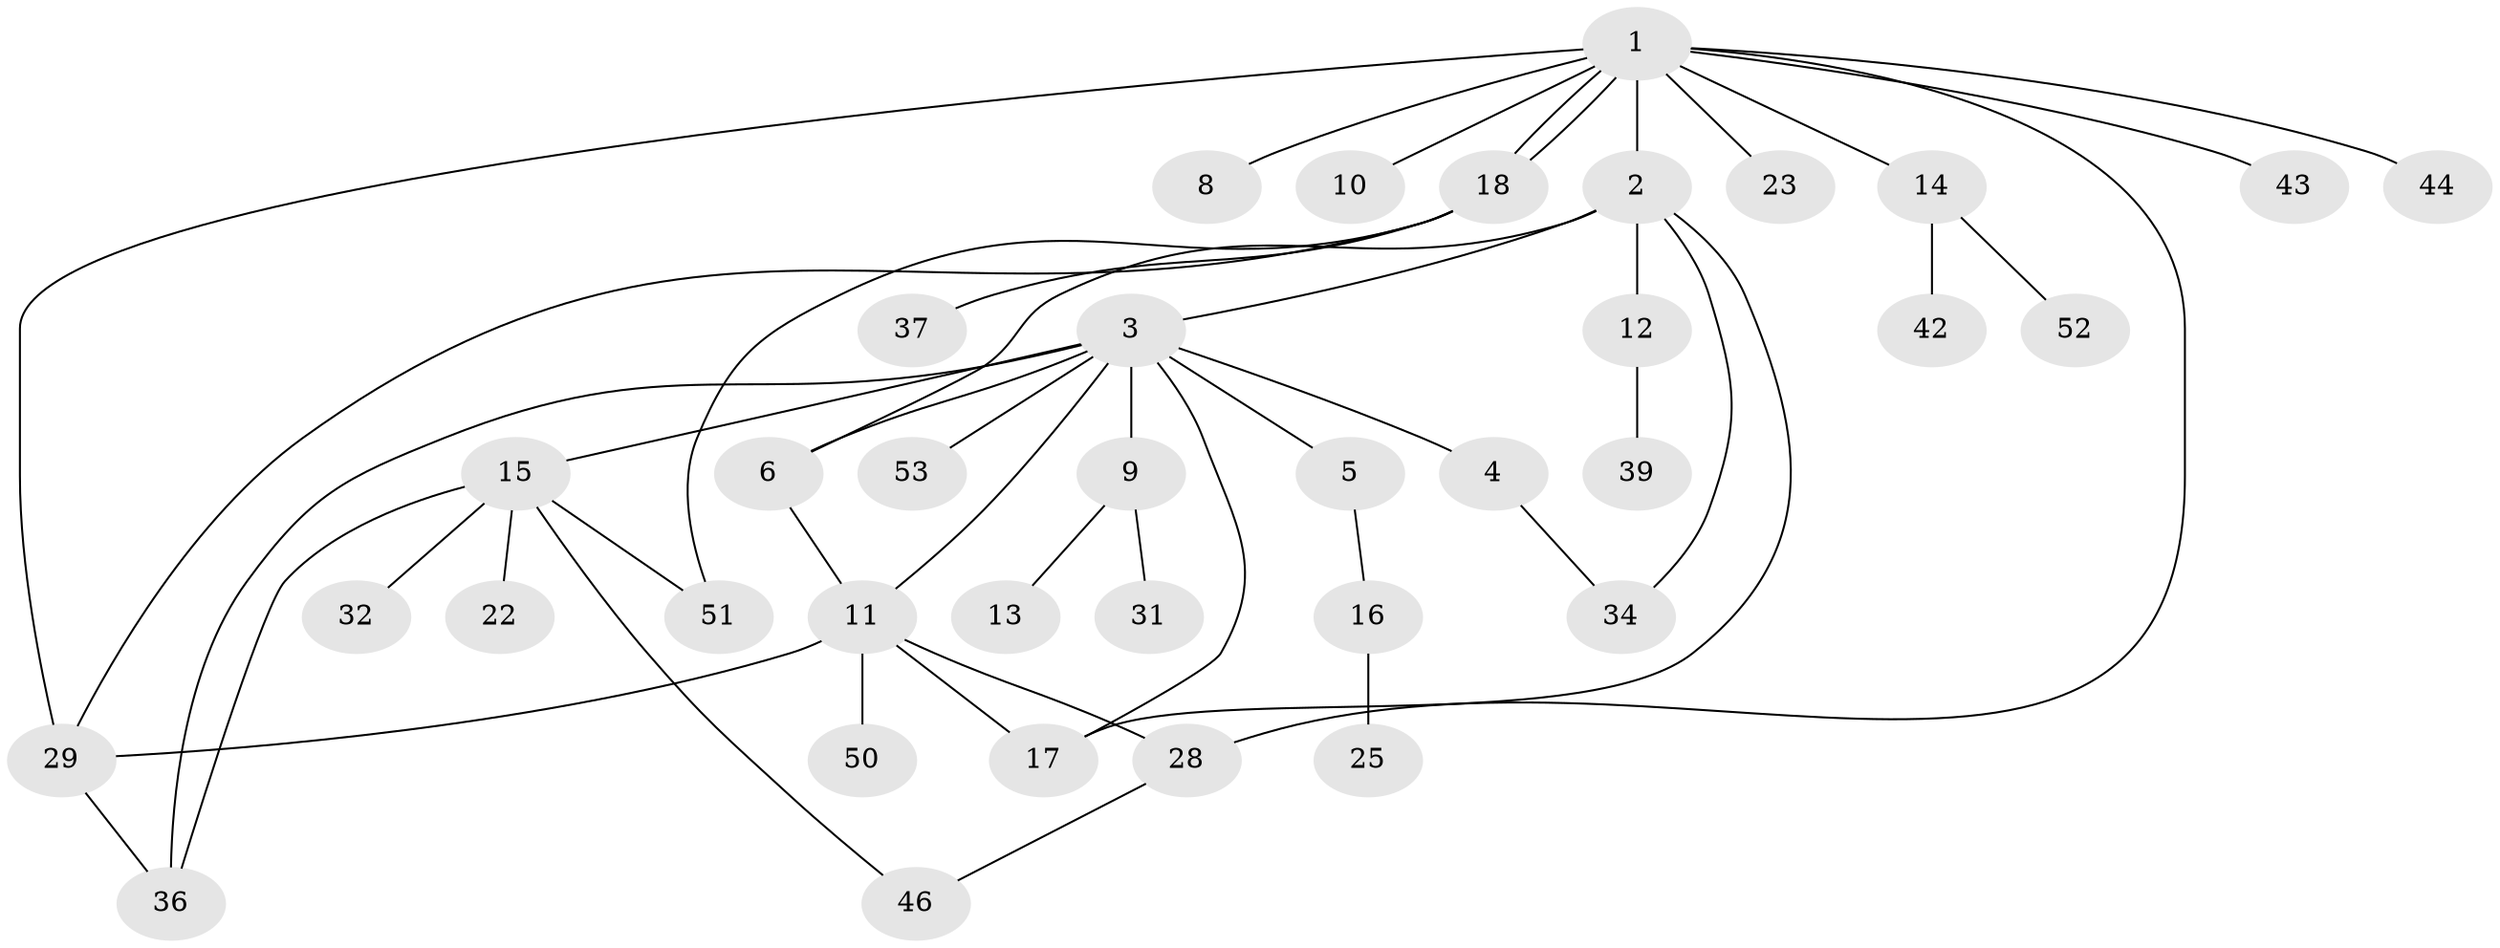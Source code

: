 // Generated by graph-tools (version 1.1) at 2025/23/03/03/25 07:23:50]
// undirected, 36 vertices, 48 edges
graph export_dot {
graph [start="1"]
  node [color=gray90,style=filled];
  1 [super="+48"];
  2 [super="+38"];
  3 [super="+41"];
  4;
  5 [super="+7"];
  6 [super="+27"];
  8 [super="+26"];
  9 [super="+21"];
  10;
  11 [super="+19"];
  12;
  13;
  14 [super="+47"];
  15 [super="+20"];
  16 [super="+24"];
  17 [super="+35"];
  18 [super="+30"];
  22;
  23;
  25;
  28 [super="+45"];
  29 [super="+33"];
  31 [super="+40"];
  32;
  34;
  36 [super="+49"];
  37;
  39;
  42;
  43;
  44;
  46;
  50;
  51;
  52;
  53;
  1 -- 2;
  1 -- 8;
  1 -- 10;
  1 -- 14;
  1 -- 18;
  1 -- 18;
  1 -- 23;
  1 -- 29;
  1 -- 43;
  1 -- 44;
  1 -- 28;
  2 -- 3;
  2 -- 6;
  2 -- 12;
  2 -- 34;
  2 -- 17;
  3 -- 4;
  3 -- 5;
  3 -- 6;
  3 -- 9;
  3 -- 15;
  3 -- 17;
  3 -- 36;
  3 -- 53;
  3 -- 11;
  4 -- 34;
  5 -- 16;
  6 -- 11;
  9 -- 13;
  9 -- 31;
  11 -- 17;
  11 -- 28;
  11 -- 29;
  11 -- 50;
  12 -- 39;
  14 -- 42;
  14 -- 52;
  15 -- 22;
  15 -- 32;
  15 -- 46;
  15 -- 51;
  15 -- 36;
  16 -- 25;
  18 -- 29;
  18 -- 37;
  18 -- 51;
  28 -- 46;
  29 -- 36;
}

